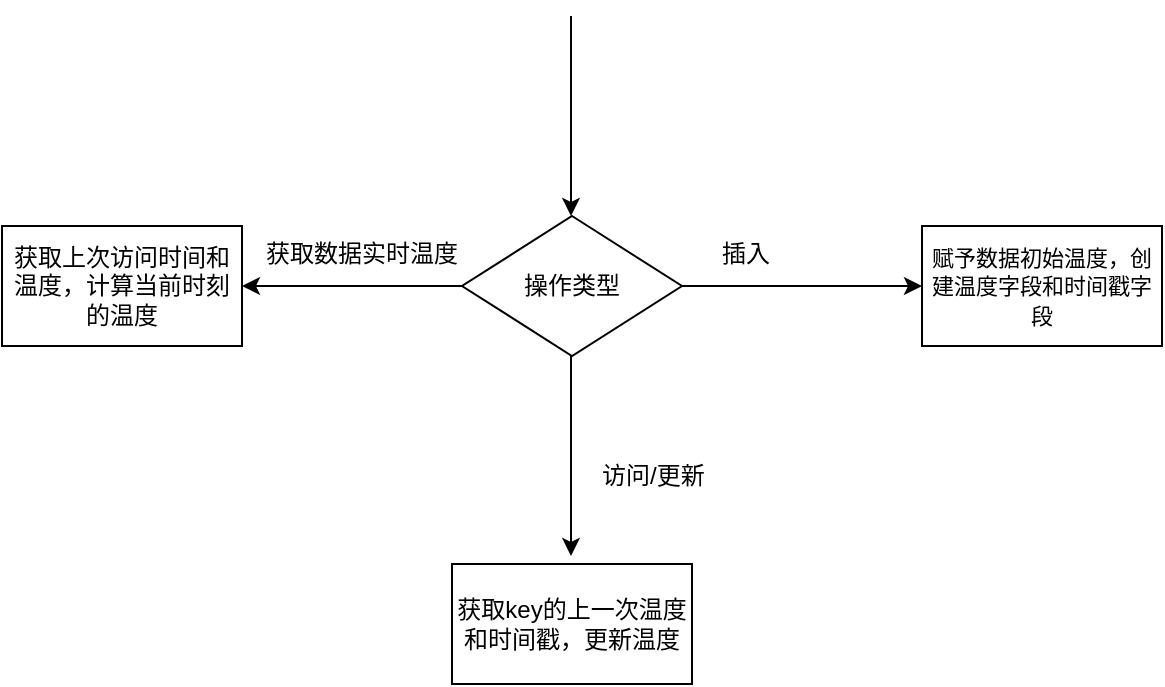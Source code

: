 <mxfile version="10.5.7" type="github"><diagram id="4LTNl2LxFhXbC6dzH_qY" name="Page-1"><mxGraphModel dx="1318" dy="648" grid="0" gridSize="10" guides="1" tooltips="1" connect="1" arrows="1" fold="1" page="0" pageScale="1" pageWidth="827" pageHeight="1169" math="0" shadow="0"><root><mxCell id="0"/><mxCell id="1" parent="0"/><mxCell id="QQ8Nai8kUeWa3bYVVCIV-1" value="操作类型" style="rhombus;whiteSpace=wrap;html=1;" vertex="1" parent="1"><mxGeometry x="170" y="350" width="110" height="70" as="geometry"/></mxCell><mxCell id="QQ8Nai8kUeWa3bYVVCIV-2" value="" style="endArrow=classic;html=1;" edge="1" parent="1"><mxGeometry width="50" height="50" relative="1" as="geometry"><mxPoint x="224.5" y="250" as="sourcePoint"/><mxPoint x="224.5" y="350" as="targetPoint"/></mxGeometry></mxCell><mxCell id="QQ8Nai8kUeWa3bYVVCIV-5" value="" style="endArrow=classic;html=1;exitX=1;exitY=0.5;exitDx=0;exitDy=0;" edge="1" parent="1" source="QQ8Nai8kUeWa3bYVVCIV-1"><mxGeometry width="50" height="50" relative="1" as="geometry"><mxPoint x="330" y="350" as="sourcePoint"/><mxPoint x="400" y="385" as="targetPoint"/></mxGeometry></mxCell><mxCell id="QQ8Nai8kUeWa3bYVVCIV-6" value="" style="endArrow=classic;html=1;exitX=0;exitY=0.5;exitDx=0;exitDy=0;" edge="1" parent="1" source="QQ8Nai8kUeWa3bYVVCIV-1"><mxGeometry width="50" height="50" relative="1" as="geometry"><mxPoint x="110" y="390" as="sourcePoint"/><mxPoint x="60" y="385" as="targetPoint"/></mxGeometry></mxCell><mxCell id="QQ8Nai8kUeWa3bYVVCIV-7" value="插入" style="text;html=1;resizable=0;points=[];autosize=1;align=left;verticalAlign=top;spacingTop=-4;" vertex="1" parent="1"><mxGeometry x="298" y="359" width="40" height="20" as="geometry"/></mxCell><mxCell id="QQ8Nai8kUeWa3bYVVCIV-8" value="获取数据实时温度" style="text;html=1;resizable=0;points=[];autosize=1;align=left;verticalAlign=top;spacingTop=-4;" vertex="1" parent="1"><mxGeometry x="70" y="359" width="110" height="20" as="geometry"/></mxCell><mxCell id="QQ8Nai8kUeWa3bYVVCIV-9" value="" style="endArrow=classic;html=1;" edge="1" parent="1"><mxGeometry width="50" height="50" relative="1" as="geometry"><mxPoint x="224.5" y="420" as="sourcePoint"/><mxPoint x="224.5" y="520" as="targetPoint"/></mxGeometry></mxCell><mxCell id="QQ8Nai8kUeWa3bYVVCIV-10" value="访问/更新" style="text;html=1;resizable=0;points=[];autosize=1;align=left;verticalAlign=top;spacingTop=-4;" vertex="1" parent="1"><mxGeometry x="238" y="470" width="70" height="20" as="geometry"/></mxCell><mxCell id="QQ8Nai8kUeWa3bYVVCIV-11" value="&lt;font style=&quot;font-size: 11px&quot;&gt;赋予数据初始温度，创建温度字段和时间戳字段&lt;/font&gt;" style="rounded=0;whiteSpace=wrap;html=1;" vertex="1" parent="1"><mxGeometry x="400" y="355" width="120" height="60" as="geometry"/></mxCell><mxCell id="QQ8Nai8kUeWa3bYVVCIV-12" value="&lt;p&gt;获取key的上一次温度和时间戳，更新温度&lt;/p&gt;" style="rounded=0;whiteSpace=wrap;html=1;" vertex="1" parent="1"><mxGeometry x="165" y="524" width="120" height="60" as="geometry"/></mxCell><mxCell id="QQ8Nai8kUeWa3bYVVCIV-13" value="&lt;p&gt;获取上次访问时间和温度，计算当前时刻的温度&lt;/p&gt;" style="rounded=0;whiteSpace=wrap;html=1;" vertex="1" parent="1"><mxGeometry x="-60" y="355" width="120" height="60" as="geometry"/></mxCell></root></mxGraphModel></diagram></mxfile>